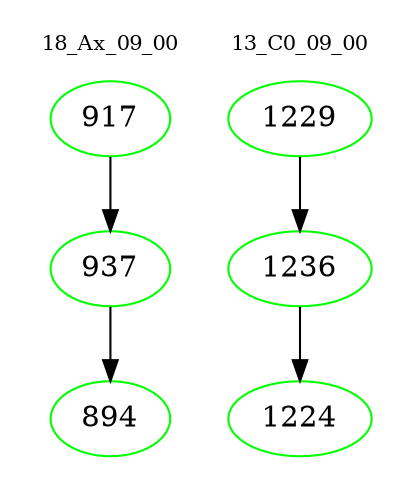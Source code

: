 digraph{
subgraph cluster_0 {
color = white
label = "18_Ax_09_00";
fontsize=10;
T0_917 [label="917", color="green"]
T0_917 -> T0_937 [color="black"]
T0_937 [label="937", color="green"]
T0_937 -> T0_894 [color="black"]
T0_894 [label="894", color="green"]
}
subgraph cluster_1 {
color = white
label = "13_C0_09_00";
fontsize=10;
T1_1229 [label="1229", color="green"]
T1_1229 -> T1_1236 [color="black"]
T1_1236 [label="1236", color="green"]
T1_1236 -> T1_1224 [color="black"]
T1_1224 [label="1224", color="green"]
}
}
